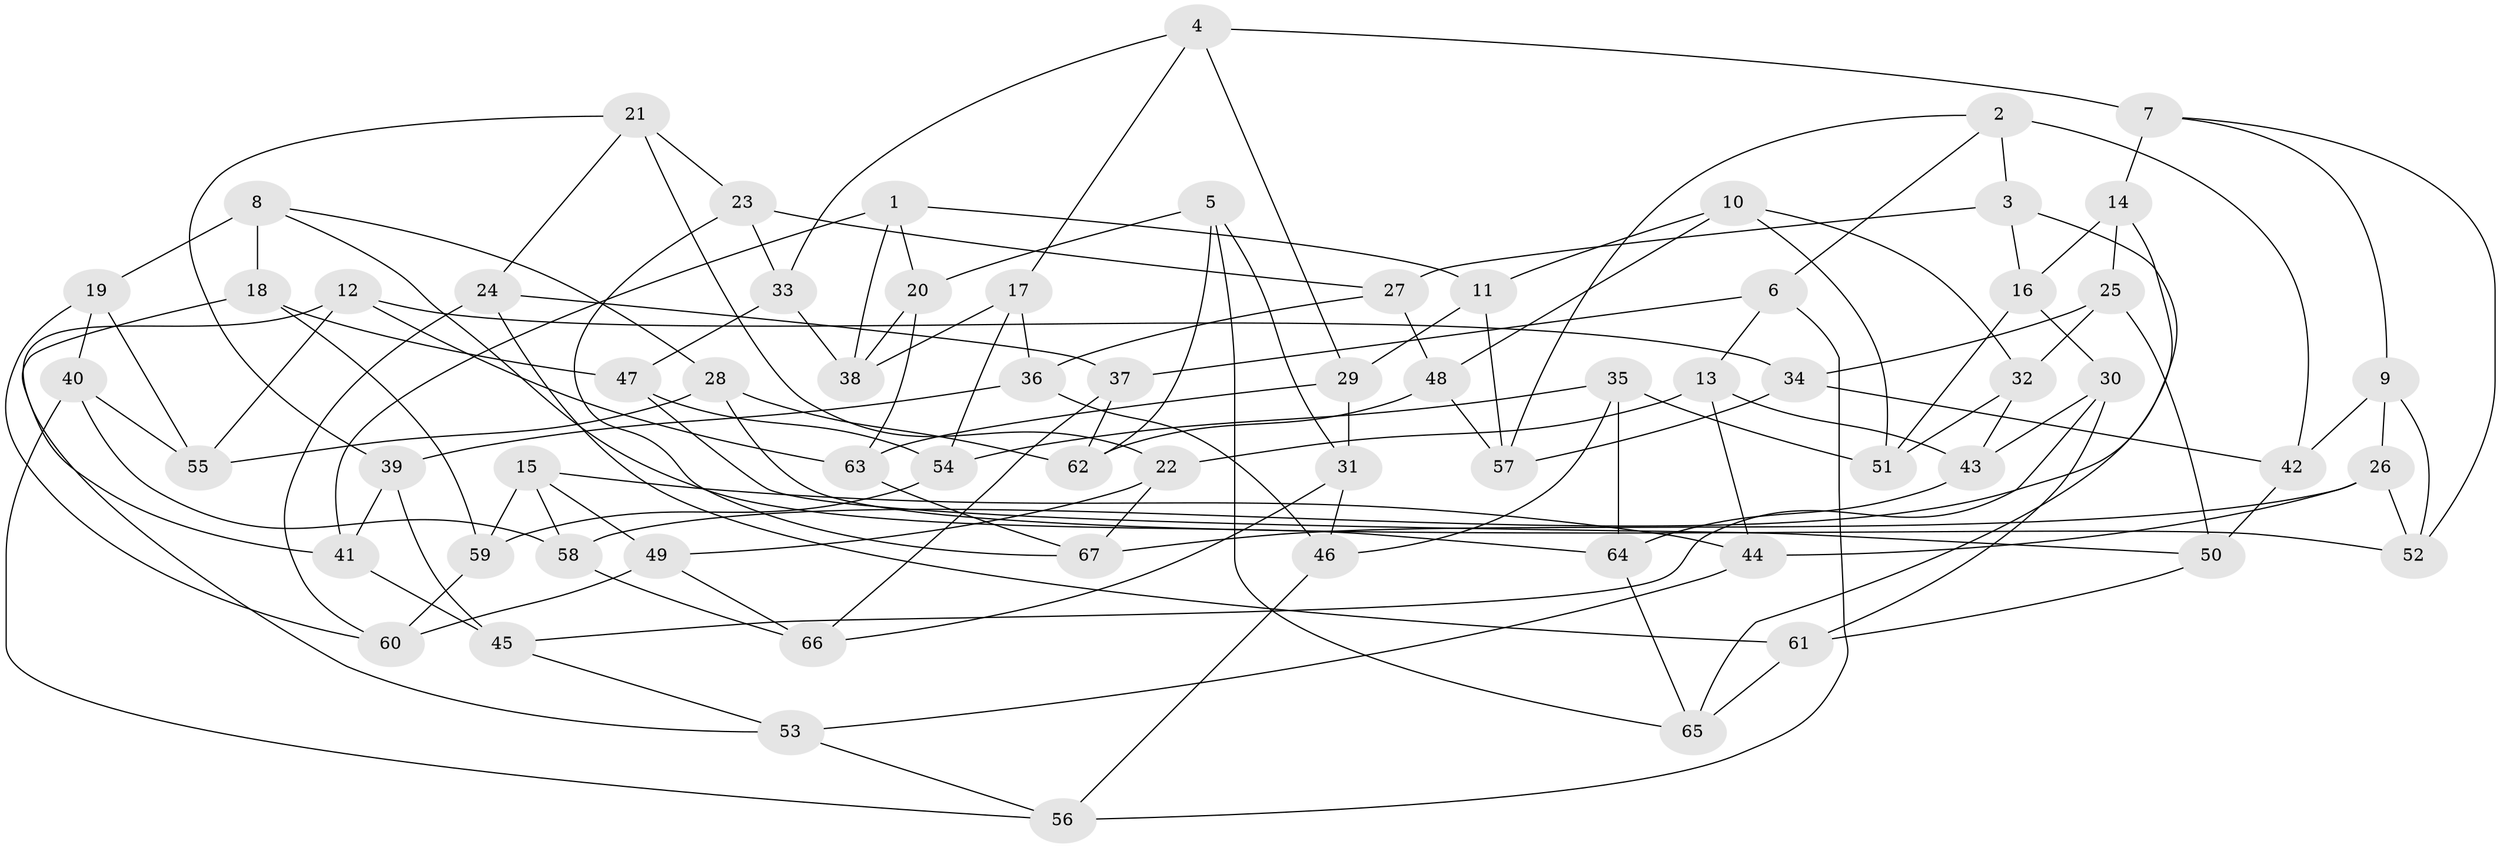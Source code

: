 // coarse degree distribution, {6: 0.5476190476190477, 4: 0.35714285714285715, 5: 0.047619047619047616, 3: 0.047619047619047616}
// Generated by graph-tools (version 1.1) at 2025/24/03/03/25 07:24:23]
// undirected, 67 vertices, 134 edges
graph export_dot {
graph [start="1"]
  node [color=gray90,style=filled];
  1;
  2;
  3;
  4;
  5;
  6;
  7;
  8;
  9;
  10;
  11;
  12;
  13;
  14;
  15;
  16;
  17;
  18;
  19;
  20;
  21;
  22;
  23;
  24;
  25;
  26;
  27;
  28;
  29;
  30;
  31;
  32;
  33;
  34;
  35;
  36;
  37;
  38;
  39;
  40;
  41;
  42;
  43;
  44;
  45;
  46;
  47;
  48;
  49;
  50;
  51;
  52;
  53;
  54;
  55;
  56;
  57;
  58;
  59;
  60;
  61;
  62;
  63;
  64;
  65;
  66;
  67;
  1 -- 20;
  1 -- 41;
  1 -- 38;
  1 -- 11;
  2 -- 6;
  2 -- 57;
  2 -- 3;
  2 -- 42;
  3 -- 65;
  3 -- 27;
  3 -- 16;
  4 -- 17;
  4 -- 33;
  4 -- 29;
  4 -- 7;
  5 -- 31;
  5 -- 20;
  5 -- 65;
  5 -- 62;
  6 -- 37;
  6 -- 13;
  6 -- 56;
  7 -- 14;
  7 -- 9;
  7 -- 52;
  8 -- 18;
  8 -- 64;
  8 -- 28;
  8 -- 19;
  9 -- 52;
  9 -- 42;
  9 -- 26;
  10 -- 32;
  10 -- 48;
  10 -- 51;
  10 -- 11;
  11 -- 57;
  11 -- 29;
  12 -- 63;
  12 -- 53;
  12 -- 55;
  12 -- 34;
  13 -- 43;
  13 -- 22;
  13 -- 44;
  14 -- 58;
  14 -- 16;
  14 -- 25;
  15 -- 58;
  15 -- 44;
  15 -- 49;
  15 -- 59;
  16 -- 51;
  16 -- 30;
  17 -- 54;
  17 -- 38;
  17 -- 36;
  18 -- 41;
  18 -- 47;
  18 -- 59;
  19 -- 55;
  19 -- 60;
  19 -- 40;
  20 -- 63;
  20 -- 38;
  21 -- 24;
  21 -- 39;
  21 -- 23;
  21 -- 22;
  22 -- 67;
  22 -- 49;
  23 -- 67;
  23 -- 27;
  23 -- 33;
  24 -- 37;
  24 -- 61;
  24 -- 60;
  25 -- 50;
  25 -- 32;
  25 -- 34;
  26 -- 52;
  26 -- 67;
  26 -- 44;
  27 -- 48;
  27 -- 36;
  28 -- 52;
  28 -- 62;
  28 -- 55;
  29 -- 31;
  29 -- 63;
  30 -- 43;
  30 -- 61;
  30 -- 45;
  31 -- 46;
  31 -- 66;
  32 -- 51;
  32 -- 43;
  33 -- 38;
  33 -- 47;
  34 -- 42;
  34 -- 57;
  35 -- 64;
  35 -- 46;
  35 -- 51;
  35 -- 54;
  36 -- 46;
  36 -- 39;
  37 -- 62;
  37 -- 66;
  39 -- 41;
  39 -- 45;
  40 -- 55;
  40 -- 58;
  40 -- 56;
  41 -- 45;
  42 -- 50;
  43 -- 64;
  44 -- 53;
  45 -- 53;
  46 -- 56;
  47 -- 54;
  47 -- 50;
  48 -- 62;
  48 -- 57;
  49 -- 60;
  49 -- 66;
  50 -- 61;
  53 -- 56;
  54 -- 59;
  58 -- 66;
  59 -- 60;
  61 -- 65;
  63 -- 67;
  64 -- 65;
}
